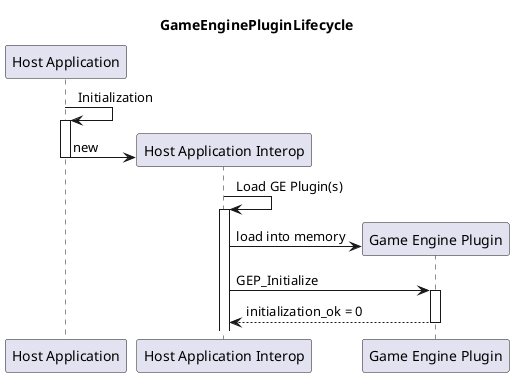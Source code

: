 @startuml

title "GameEnginePluginLifecycle"

participant "Host Application" as HA

HA -> HA: Initialization
activate HA

create participant "Host Application Interop" as HAI
HA -> HAI: new

deactivate HA

HAI -> HAI: Load GE Plugin(s)
activate HAI

create participant "Game Engine Plugin" as GEP
HAI -> GEP: load into memory
HAI -> GEP: GEP_Initialize
activate GEP
GEP --> HAI: initialization_ok = 0
deactivate GEP





@enduml